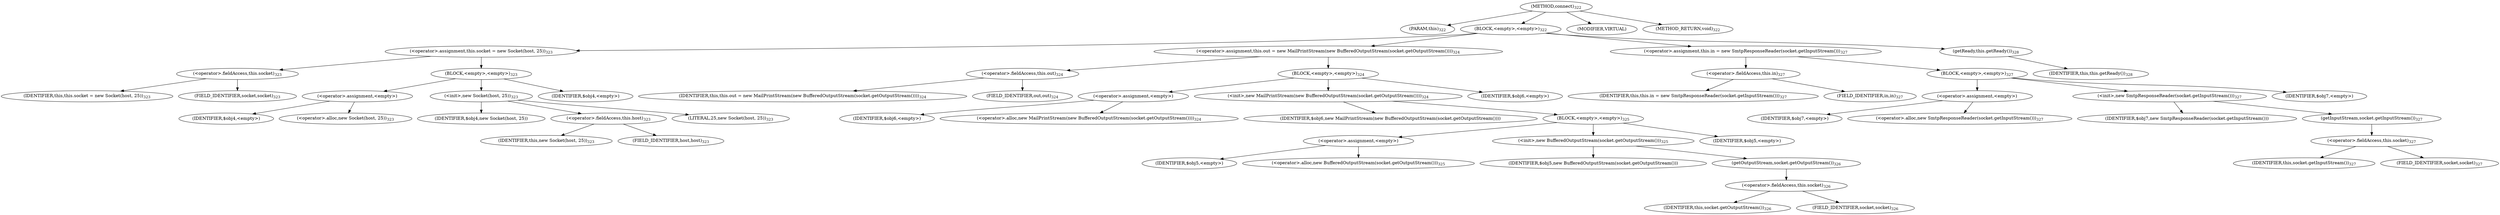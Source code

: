 digraph "connect" {  
"533" [label = <(METHOD,connect)<SUB>322</SUB>> ]
"42" [label = <(PARAM,this)<SUB>322</SUB>> ]
"534" [label = <(BLOCK,&lt;empty&gt;,&lt;empty&gt;)<SUB>322</SUB>> ]
"535" [label = <(&lt;operator&gt;.assignment,this.socket = new Socket(host, 25))<SUB>323</SUB>> ]
"536" [label = <(&lt;operator&gt;.fieldAccess,this.socket)<SUB>323</SUB>> ]
"537" [label = <(IDENTIFIER,this,this.socket = new Socket(host, 25))<SUB>323</SUB>> ]
"538" [label = <(FIELD_IDENTIFIER,socket,socket)<SUB>323</SUB>> ]
"539" [label = <(BLOCK,&lt;empty&gt;,&lt;empty&gt;)<SUB>323</SUB>> ]
"540" [label = <(&lt;operator&gt;.assignment,&lt;empty&gt;)> ]
"541" [label = <(IDENTIFIER,$obj4,&lt;empty&gt;)> ]
"542" [label = <(&lt;operator&gt;.alloc,new Socket(host, 25))<SUB>323</SUB>> ]
"543" [label = <(&lt;init&gt;,new Socket(host, 25))<SUB>323</SUB>> ]
"544" [label = <(IDENTIFIER,$obj4,new Socket(host, 25))> ]
"545" [label = <(&lt;operator&gt;.fieldAccess,this.host)<SUB>323</SUB>> ]
"546" [label = <(IDENTIFIER,this,new Socket(host, 25))<SUB>323</SUB>> ]
"547" [label = <(FIELD_IDENTIFIER,host,host)<SUB>323</SUB>> ]
"548" [label = <(LITERAL,25,new Socket(host, 25))<SUB>323</SUB>> ]
"549" [label = <(IDENTIFIER,$obj4,&lt;empty&gt;)> ]
"550" [label = <(&lt;operator&gt;.assignment,this.out = new MailPrintStream(new BufferedOutputStream(socket.getOutputStream())))<SUB>324</SUB>> ]
"551" [label = <(&lt;operator&gt;.fieldAccess,this.out)<SUB>324</SUB>> ]
"552" [label = <(IDENTIFIER,this,this.out = new MailPrintStream(new BufferedOutputStream(socket.getOutputStream())))<SUB>324</SUB>> ]
"553" [label = <(FIELD_IDENTIFIER,out,out)<SUB>324</SUB>> ]
"554" [label = <(BLOCK,&lt;empty&gt;,&lt;empty&gt;)<SUB>324</SUB>> ]
"555" [label = <(&lt;operator&gt;.assignment,&lt;empty&gt;)> ]
"556" [label = <(IDENTIFIER,$obj6,&lt;empty&gt;)> ]
"557" [label = <(&lt;operator&gt;.alloc,new MailPrintStream(new BufferedOutputStream(socket.getOutputStream())))<SUB>324</SUB>> ]
"558" [label = <(&lt;init&gt;,new MailPrintStream(new BufferedOutputStream(socket.getOutputStream())))<SUB>324</SUB>> ]
"559" [label = <(IDENTIFIER,$obj6,new MailPrintStream(new BufferedOutputStream(socket.getOutputStream())))> ]
"560" [label = <(BLOCK,&lt;empty&gt;,&lt;empty&gt;)<SUB>325</SUB>> ]
"561" [label = <(&lt;operator&gt;.assignment,&lt;empty&gt;)> ]
"562" [label = <(IDENTIFIER,$obj5,&lt;empty&gt;)> ]
"563" [label = <(&lt;operator&gt;.alloc,new BufferedOutputStream(socket.getOutputStream()))<SUB>325</SUB>> ]
"564" [label = <(&lt;init&gt;,new BufferedOutputStream(socket.getOutputStream()))<SUB>325</SUB>> ]
"565" [label = <(IDENTIFIER,$obj5,new BufferedOutputStream(socket.getOutputStream()))> ]
"566" [label = <(getOutputStream,socket.getOutputStream())<SUB>326</SUB>> ]
"567" [label = <(&lt;operator&gt;.fieldAccess,this.socket)<SUB>326</SUB>> ]
"568" [label = <(IDENTIFIER,this,socket.getOutputStream())<SUB>326</SUB>> ]
"569" [label = <(FIELD_IDENTIFIER,socket,socket)<SUB>326</SUB>> ]
"570" [label = <(IDENTIFIER,$obj5,&lt;empty&gt;)> ]
"571" [label = <(IDENTIFIER,$obj6,&lt;empty&gt;)> ]
"572" [label = <(&lt;operator&gt;.assignment,this.in = new SmtpResponseReader(socket.getInputStream()))<SUB>327</SUB>> ]
"573" [label = <(&lt;operator&gt;.fieldAccess,this.in)<SUB>327</SUB>> ]
"574" [label = <(IDENTIFIER,this,this.in = new SmtpResponseReader(socket.getInputStream()))<SUB>327</SUB>> ]
"575" [label = <(FIELD_IDENTIFIER,in,in)<SUB>327</SUB>> ]
"576" [label = <(BLOCK,&lt;empty&gt;,&lt;empty&gt;)<SUB>327</SUB>> ]
"577" [label = <(&lt;operator&gt;.assignment,&lt;empty&gt;)> ]
"578" [label = <(IDENTIFIER,$obj7,&lt;empty&gt;)> ]
"579" [label = <(&lt;operator&gt;.alloc,new SmtpResponseReader(socket.getInputStream()))<SUB>327</SUB>> ]
"580" [label = <(&lt;init&gt;,new SmtpResponseReader(socket.getInputStream()))<SUB>327</SUB>> ]
"581" [label = <(IDENTIFIER,$obj7,new SmtpResponseReader(socket.getInputStream()))> ]
"582" [label = <(getInputStream,socket.getInputStream())<SUB>327</SUB>> ]
"583" [label = <(&lt;operator&gt;.fieldAccess,this.socket)<SUB>327</SUB>> ]
"584" [label = <(IDENTIFIER,this,socket.getInputStream())<SUB>327</SUB>> ]
"585" [label = <(FIELD_IDENTIFIER,socket,socket)<SUB>327</SUB>> ]
"586" [label = <(IDENTIFIER,$obj7,&lt;empty&gt;)> ]
"587" [label = <(getReady,this.getReady())<SUB>328</SUB>> ]
"41" [label = <(IDENTIFIER,this,this.getReady())<SUB>328</SUB>> ]
"588" [label = <(MODIFIER,VIRTUAL)> ]
"589" [label = <(METHOD_RETURN,void)<SUB>322</SUB>> ]
  "533" -> "42" 
  "533" -> "534" 
  "533" -> "588" 
  "533" -> "589" 
  "534" -> "535" 
  "534" -> "550" 
  "534" -> "572" 
  "534" -> "587" 
  "535" -> "536" 
  "535" -> "539" 
  "536" -> "537" 
  "536" -> "538" 
  "539" -> "540" 
  "539" -> "543" 
  "539" -> "549" 
  "540" -> "541" 
  "540" -> "542" 
  "543" -> "544" 
  "543" -> "545" 
  "543" -> "548" 
  "545" -> "546" 
  "545" -> "547" 
  "550" -> "551" 
  "550" -> "554" 
  "551" -> "552" 
  "551" -> "553" 
  "554" -> "555" 
  "554" -> "558" 
  "554" -> "571" 
  "555" -> "556" 
  "555" -> "557" 
  "558" -> "559" 
  "558" -> "560" 
  "560" -> "561" 
  "560" -> "564" 
  "560" -> "570" 
  "561" -> "562" 
  "561" -> "563" 
  "564" -> "565" 
  "564" -> "566" 
  "566" -> "567" 
  "567" -> "568" 
  "567" -> "569" 
  "572" -> "573" 
  "572" -> "576" 
  "573" -> "574" 
  "573" -> "575" 
  "576" -> "577" 
  "576" -> "580" 
  "576" -> "586" 
  "577" -> "578" 
  "577" -> "579" 
  "580" -> "581" 
  "580" -> "582" 
  "582" -> "583" 
  "583" -> "584" 
  "583" -> "585" 
  "587" -> "41" 
}
